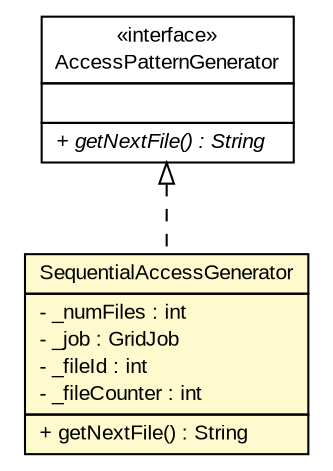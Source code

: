 #!/usr/local/bin/dot
#
# Class diagram 
# Generated by UMLGraph version R5_7_2-3-gee82a7 (http://www.umlgraph.org/)
#

digraph G {
	edge [fontname="arial",fontsize=10,labelfontname="arial",labelfontsize=10];
	node [fontname="arial",fontsize=10,shape=plaintext];
	nodesep=0.25;
	ranksep=0.5;
	// org.edg.data.replication.optorsim.SequentialAccessGenerator
	c9198 [label=<<table title="org.edg.data.replication.optorsim.SequentialAccessGenerator" border="0" cellborder="1" cellspacing="0" cellpadding="2" port="p" bgcolor="lemonChiffon" href="./SequentialAccessGenerator.html">
		<tr><td><table border="0" cellspacing="0" cellpadding="1">
<tr><td align="center" balign="center"> SequentialAccessGenerator </td></tr>
		</table></td></tr>
		<tr><td><table border="0" cellspacing="0" cellpadding="1">
<tr><td align="left" balign="left"> - _numFiles : int </td></tr>
<tr><td align="left" balign="left"> - _job : GridJob </td></tr>
<tr><td align="left" balign="left"> - _fileId : int </td></tr>
<tr><td align="left" balign="left"> - _fileCounter : int </td></tr>
		</table></td></tr>
		<tr><td><table border="0" cellspacing="0" cellpadding="1">
<tr><td align="left" balign="left"> + getNextFile() : String </td></tr>
		</table></td></tr>
		</table>>, URL="./SequentialAccessGenerator.html", fontname="arial", fontcolor="black", fontsize=10.0];
	// org.edg.data.replication.optorsim.AccessPatternGenerator
	c9221 [label=<<table title="org.edg.data.replication.optorsim.AccessPatternGenerator" border="0" cellborder="1" cellspacing="0" cellpadding="2" port="p" href="./AccessPatternGenerator.html">
		<tr><td><table border="0" cellspacing="0" cellpadding="1">
<tr><td align="center" balign="center"> &#171;interface&#187; </td></tr>
<tr><td align="center" balign="center"> AccessPatternGenerator </td></tr>
		</table></td></tr>
		<tr><td><table border="0" cellspacing="0" cellpadding="1">
<tr><td align="left" balign="left">  </td></tr>
		</table></td></tr>
		<tr><td><table border="0" cellspacing="0" cellpadding="1">
<tr><td align="left" balign="left"><font face="arial italic" point-size="10.0"> + getNextFile() : String </font></td></tr>
		</table></td></tr>
		</table>>, URL="./AccessPatternGenerator.html", fontname="arial", fontcolor="black", fontsize=10.0];
	//org.edg.data.replication.optorsim.SequentialAccessGenerator implements org.edg.data.replication.optorsim.AccessPatternGenerator
	c9221:p -> c9198:p [dir=back,arrowtail=empty,style=dashed];
}

